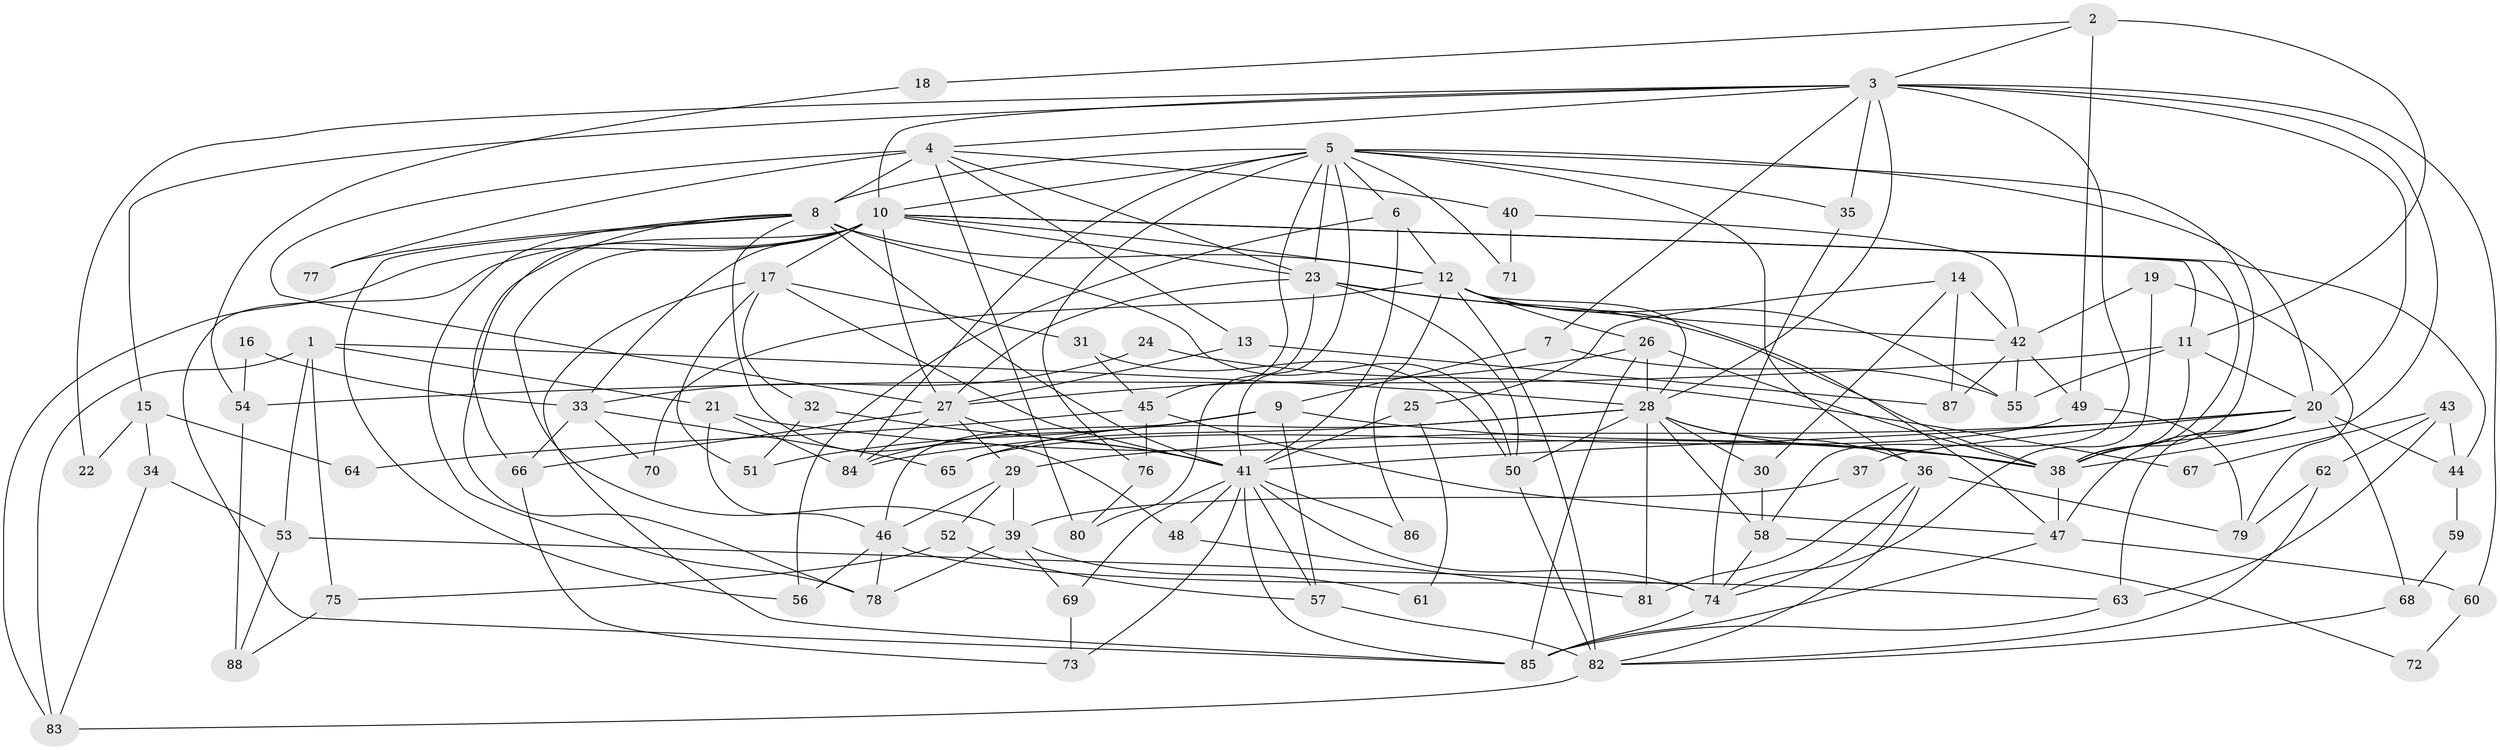 // original degree distribution, {5: 0.15753424657534246, 4: 0.3082191780821918, 3: 0.2602739726027397, 2: 0.13013698630136986, 6: 0.0821917808219178, 7: 0.0547945205479452, 9: 0.00684931506849315}
// Generated by graph-tools (version 1.1) at 2025/50/03/04/25 22:50:57]
// undirected, 88 vertices, 209 edges
graph export_dot {
  node [color=gray90,style=filled];
  1;
  2;
  3;
  4;
  5;
  6;
  7;
  8;
  9;
  10;
  11;
  12;
  13;
  14;
  15;
  16;
  17;
  18;
  19;
  20;
  21;
  22;
  23;
  24;
  25;
  26;
  27;
  28;
  29;
  30;
  31;
  32;
  33;
  34;
  35;
  36;
  37;
  38;
  39;
  40;
  41;
  42;
  43;
  44;
  45;
  46;
  47;
  48;
  49;
  50;
  51;
  52;
  53;
  54;
  55;
  56;
  57;
  58;
  59;
  60;
  61;
  62;
  63;
  64;
  65;
  66;
  67;
  68;
  69;
  70;
  71;
  72;
  73;
  74;
  75;
  76;
  77;
  78;
  79;
  80;
  81;
  82;
  83;
  84;
  85;
  86;
  87;
  88;
  1 -- 21 [weight=1.0];
  1 -- 28 [weight=1.0];
  1 -- 53 [weight=1.0];
  1 -- 75 [weight=1.0];
  1 -- 83 [weight=1.0];
  2 -- 3 [weight=1.0];
  2 -- 11 [weight=1.0];
  2 -- 18 [weight=1.0];
  2 -- 49 [weight=1.0];
  3 -- 4 [weight=1.0];
  3 -- 7 [weight=1.0];
  3 -- 10 [weight=2.0];
  3 -- 15 [weight=1.0];
  3 -- 20 [weight=2.0];
  3 -- 22 [weight=1.0];
  3 -- 28 [weight=1.0];
  3 -- 35 [weight=1.0];
  3 -- 38 [weight=1.0];
  3 -- 58 [weight=1.0];
  3 -- 60 [weight=1.0];
  4 -- 8 [weight=2.0];
  4 -- 13 [weight=1.0];
  4 -- 23 [weight=2.0];
  4 -- 27 [weight=2.0];
  4 -- 40 [weight=1.0];
  4 -- 77 [weight=1.0];
  4 -- 80 [weight=1.0];
  5 -- 6 [weight=1.0];
  5 -- 8 [weight=1.0];
  5 -- 10 [weight=1.0];
  5 -- 20 [weight=1.0];
  5 -- 23 [weight=1.0];
  5 -- 35 [weight=1.0];
  5 -- 36 [weight=1.0];
  5 -- 38 [weight=1.0];
  5 -- 41 [weight=1.0];
  5 -- 45 [weight=2.0];
  5 -- 71 [weight=1.0];
  5 -- 76 [weight=1.0];
  5 -- 84 [weight=1.0];
  6 -- 12 [weight=1.0];
  6 -- 41 [weight=4.0];
  6 -- 56 [weight=1.0];
  7 -- 9 [weight=1.0];
  7 -- 55 [weight=1.0];
  8 -- 12 [weight=2.0];
  8 -- 41 [weight=1.0];
  8 -- 48 [weight=1.0];
  8 -- 50 [weight=1.0];
  8 -- 56 [weight=1.0];
  8 -- 66 [weight=1.0];
  8 -- 77 [weight=1.0];
  8 -- 78 [weight=1.0];
  9 -- 38 [weight=1.0];
  9 -- 46 [weight=1.0];
  9 -- 51 [weight=2.0];
  9 -- 57 [weight=1.0];
  9 -- 84 [weight=1.0];
  10 -- 11 [weight=2.0];
  10 -- 12 [weight=1.0];
  10 -- 17 [weight=1.0];
  10 -- 23 [weight=2.0];
  10 -- 27 [weight=1.0];
  10 -- 33 [weight=1.0];
  10 -- 38 [weight=1.0];
  10 -- 39 [weight=1.0];
  10 -- 44 [weight=1.0];
  10 -- 78 [weight=1.0];
  10 -- 83 [weight=1.0];
  10 -- 85 [weight=1.0];
  11 -- 20 [weight=1.0];
  11 -- 38 [weight=1.0];
  11 -- 54 [weight=1.0];
  11 -- 55 [weight=1.0];
  12 -- 26 [weight=1.0];
  12 -- 28 [weight=1.0];
  12 -- 47 [weight=1.0];
  12 -- 55 [weight=1.0];
  12 -- 70 [weight=1.0];
  12 -- 82 [weight=1.0];
  12 -- 86 [weight=1.0];
  13 -- 27 [weight=1.0];
  13 -- 87 [weight=1.0];
  14 -- 25 [weight=1.0];
  14 -- 30 [weight=1.0];
  14 -- 42 [weight=1.0];
  14 -- 87 [weight=1.0];
  15 -- 22 [weight=1.0];
  15 -- 34 [weight=1.0];
  15 -- 64 [weight=1.0];
  16 -- 33 [weight=1.0];
  16 -- 54 [weight=1.0];
  17 -- 31 [weight=1.0];
  17 -- 32 [weight=1.0];
  17 -- 41 [weight=1.0];
  17 -- 51 [weight=1.0];
  17 -- 85 [weight=1.0];
  18 -- 54 [weight=1.0];
  19 -- 42 [weight=1.0];
  19 -- 74 [weight=1.0];
  19 -- 79 [weight=1.0];
  20 -- 29 [weight=1.0];
  20 -- 37 [weight=1.0];
  20 -- 38 [weight=1.0];
  20 -- 41 [weight=1.0];
  20 -- 44 [weight=1.0];
  20 -- 47 [weight=1.0];
  20 -- 63 [weight=1.0];
  20 -- 68 [weight=1.0];
  21 -- 38 [weight=1.0];
  21 -- 46 [weight=1.0];
  21 -- 84 [weight=1.0];
  23 -- 27 [weight=1.0];
  23 -- 38 [weight=3.0];
  23 -- 42 [weight=1.0];
  23 -- 50 [weight=1.0];
  23 -- 80 [weight=1.0];
  24 -- 33 [weight=1.0];
  24 -- 67 [weight=1.0];
  25 -- 41 [weight=1.0];
  25 -- 61 [weight=1.0];
  26 -- 27 [weight=1.0];
  26 -- 28 [weight=1.0];
  26 -- 38 [weight=1.0];
  26 -- 85 [weight=1.0];
  27 -- 29 [weight=1.0];
  27 -- 41 [weight=1.0];
  27 -- 66 [weight=1.0];
  27 -- 84 [weight=1.0];
  28 -- 30 [weight=1.0];
  28 -- 36 [weight=1.0];
  28 -- 38 [weight=1.0];
  28 -- 50 [weight=1.0];
  28 -- 58 [weight=1.0];
  28 -- 65 [weight=2.0];
  28 -- 81 [weight=1.0];
  28 -- 84 [weight=1.0];
  29 -- 39 [weight=1.0];
  29 -- 46 [weight=1.0];
  29 -- 52 [weight=1.0];
  30 -- 58 [weight=1.0];
  31 -- 45 [weight=1.0];
  31 -- 50 [weight=1.0];
  32 -- 41 [weight=1.0];
  32 -- 51 [weight=1.0];
  33 -- 65 [weight=1.0];
  33 -- 66 [weight=1.0];
  33 -- 70 [weight=1.0];
  34 -- 53 [weight=1.0];
  34 -- 83 [weight=1.0];
  35 -- 74 [weight=1.0];
  36 -- 74 [weight=1.0];
  36 -- 79 [weight=1.0];
  36 -- 81 [weight=1.0];
  36 -- 82 [weight=1.0];
  37 -- 39 [weight=1.0];
  38 -- 47 [weight=1.0];
  39 -- 61 [weight=1.0];
  39 -- 69 [weight=1.0];
  39 -- 78 [weight=1.0];
  40 -- 42 [weight=1.0];
  40 -- 71 [weight=1.0];
  41 -- 48 [weight=2.0];
  41 -- 57 [weight=1.0];
  41 -- 69 [weight=1.0];
  41 -- 73 [weight=1.0];
  41 -- 74 [weight=1.0];
  41 -- 85 [weight=1.0];
  41 -- 86 [weight=1.0];
  42 -- 49 [weight=1.0];
  42 -- 55 [weight=1.0];
  42 -- 87 [weight=1.0];
  43 -- 44 [weight=1.0];
  43 -- 62 [weight=1.0];
  43 -- 63 [weight=1.0];
  43 -- 67 [weight=1.0];
  44 -- 59 [weight=1.0];
  45 -- 47 [weight=1.0];
  45 -- 64 [weight=1.0];
  45 -- 76 [weight=1.0];
  46 -- 56 [weight=1.0];
  46 -- 63 [weight=1.0];
  46 -- 78 [weight=1.0];
  47 -- 60 [weight=1.0];
  47 -- 85 [weight=1.0];
  48 -- 81 [weight=1.0];
  49 -- 65 [weight=1.0];
  49 -- 79 [weight=1.0];
  50 -- 82 [weight=1.0];
  52 -- 57 [weight=1.0];
  52 -- 75 [weight=1.0];
  53 -- 74 [weight=1.0];
  53 -- 88 [weight=1.0];
  54 -- 88 [weight=1.0];
  57 -- 82 [weight=1.0];
  58 -- 72 [weight=1.0];
  58 -- 74 [weight=1.0];
  59 -- 68 [weight=1.0];
  60 -- 72 [weight=1.0];
  62 -- 79 [weight=1.0];
  62 -- 82 [weight=1.0];
  63 -- 85 [weight=1.0];
  66 -- 73 [weight=1.0];
  68 -- 82 [weight=1.0];
  69 -- 73 [weight=1.0];
  74 -- 85 [weight=1.0];
  75 -- 88 [weight=1.0];
  76 -- 80 [weight=1.0];
  82 -- 83 [weight=1.0];
}

